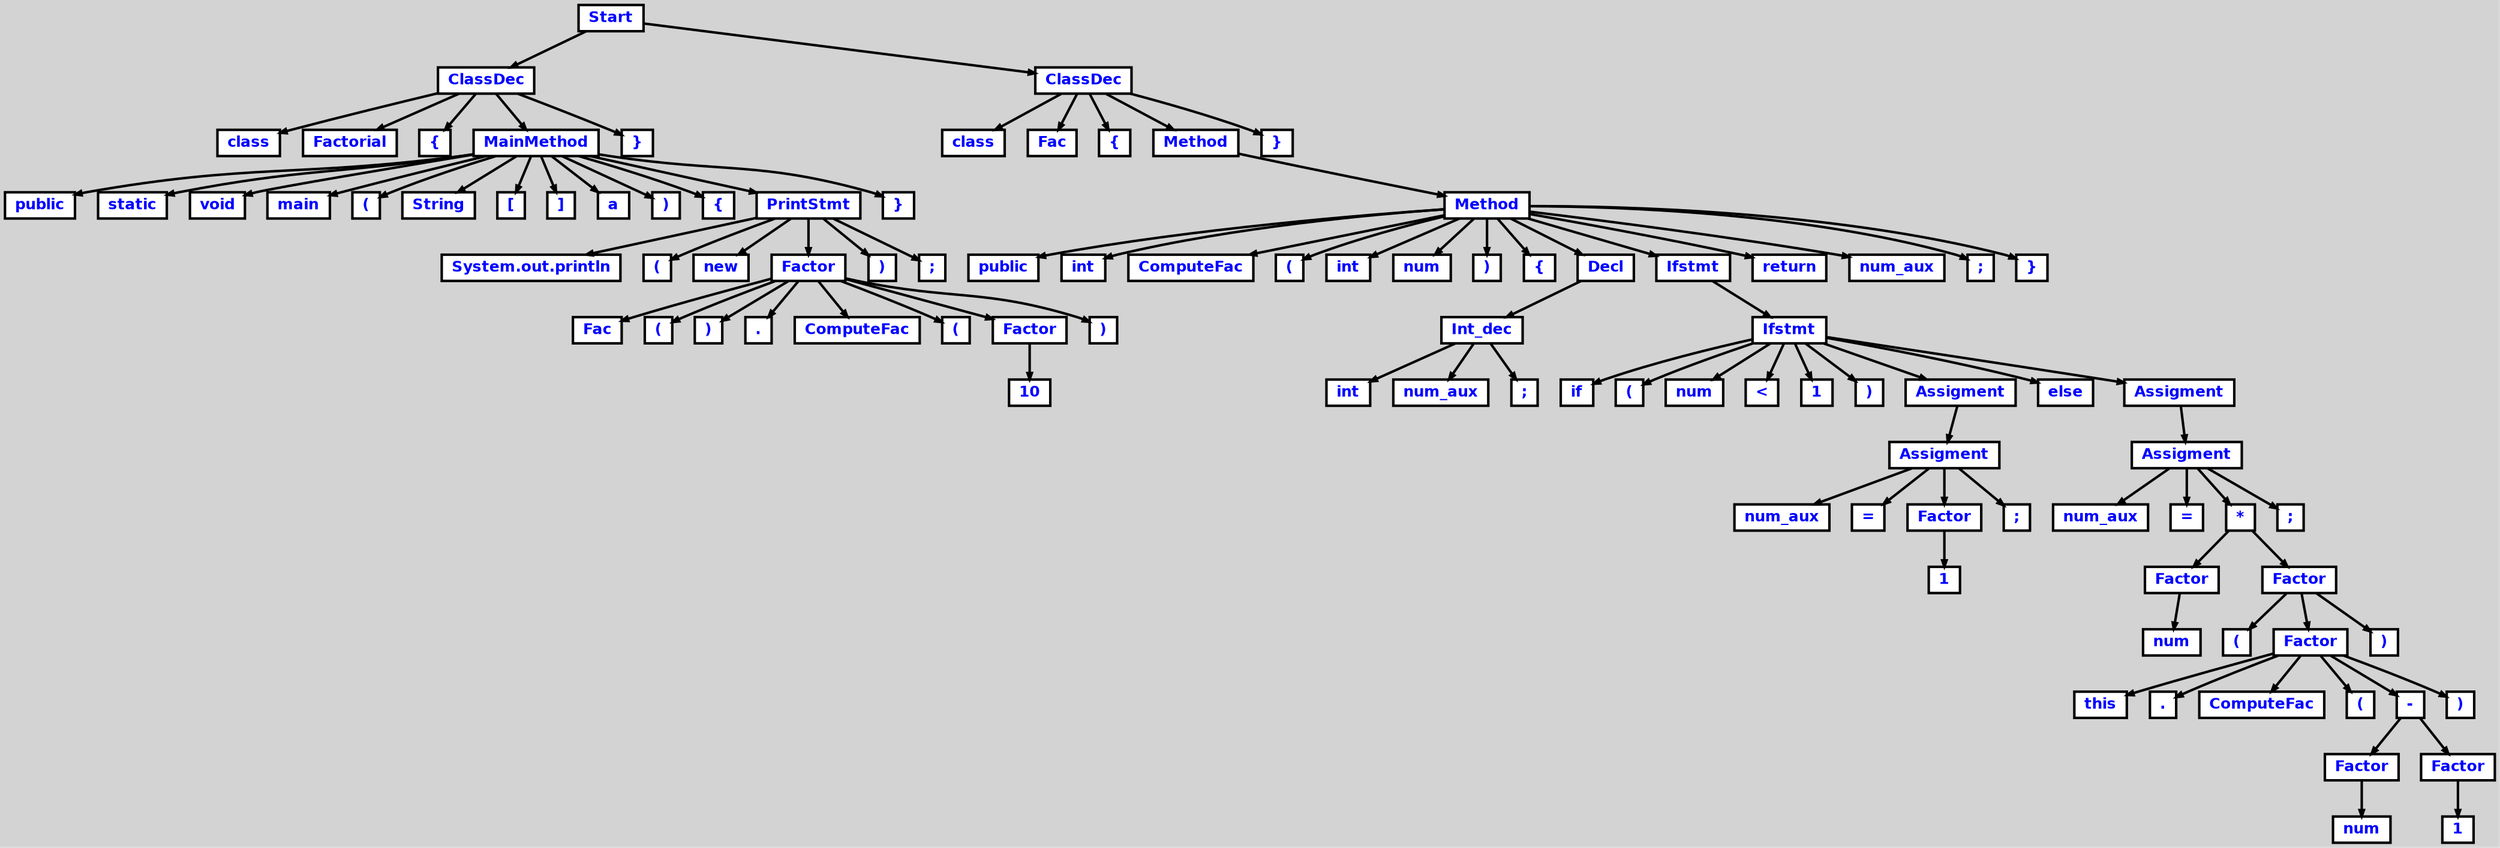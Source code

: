 digraph {

	ordering=out;
	ranksep=.4;
	bgcolor="lightgrey"; node [shape=box, fixedsize=false, fontsize=12, fontname="Helvetica-bold", fontcolor="blue"
		width=.25, height=.25, color="black", fillcolor="white", style="filled, solid, bold"];
	edge [arrowsize=.5, color="black", style="bold"]

  n0 [label="Start"];
  n1 [label="ClassDec"];
  n1 [label="ClassDec"];
  n2 [label="class"];
  n3 [label="Factorial"];
  n4 [label="{"];
  n5 [label="MainMethod"];
  n5 [label="MainMethod"];
  n6 [label="public"];
  n7 [label="static"];
  n8 [label="void"];
  n9 [label="main"];
  n10 [label="("];
  n11 [label="String"];
  n12 [label="["];
  n13 [label="]"];
  n14 [label="a"];
  n15 [label=")"];
  n16 [label="{"];
  n17 [label="PrintStmt"];
  n17 [label="PrintStmt"];
  n18 [label="System.out.println"];
  n19 [label="("];
  n20 [label="new"];
  n21 [label="Factor"];
  n21 [label="Factor"];
  n22 [label="Fac"];
  n23 [label="("];
  n24 [label=")"];
  n25 [label="."];
  n26 [label="ComputeFac"];
  n27 [label="("];
  n28 [label="Factor"];
  n28 [label="Factor"];
  n29 [label="10"];
  n30 [label=")"];
  n31 [label=")"];
  n32 [label=";"];
  n33 [label="}"];
  n34 [label="}"];
  n35 [label="ClassDec"];
  n35 [label="ClassDec"];
  n36 [label="class"];
  n37 [label="Fac"];
  n38 [label="{"];
  n39 [label="Method"];
  n39 [label="Method"];
  n40 [label="Method"];
  n40 [label="Method"];
  n41 [label="public"];
  n42 [label="int"];
  n43 [label="ComputeFac"];
  n44 [label="("];
  n45 [label="int"];
  n46 [label="num"];
  n47 [label=")"];
  n48 [label="{"];
  n49 [label="Decl"];
  n49 [label="Decl"];
  n50 [label="Int_dec"];
  n50 [label="Int_dec"];
  n51 [label="int"];
  n52 [label="num_aux"];
  n53 [label=";"];
  n54 [label="Ifstmt"];
  n54 [label="Ifstmt"];
  n55 [label="Ifstmt"];
  n55 [label="Ifstmt"];
  n56 [label="if"];
  n57 [label="("];
  n58 [label="num"];
  n59 [label="<"];
  n60 [label="1"];
  n61 [label=")"];
  n62 [label="Assigment"];
  n62 [label="Assigment"];
  n63 [label="Assigment"];
  n63 [label="Assigment"];
  n64 [label="num_aux"];
  n65 [label="="];
  n66 [label="Factor"];
  n66 [label="Factor"];
  n67 [label="1"];
  n68 [label=";"];
  n69 [label="else"];
  n70 [label="Assigment"];
  n70 [label="Assigment"];
  n71 [label="Assigment"];
  n71 [label="Assigment"];
  n72 [label="num_aux"];
  n73 [label="="];
  n74 [label="*"];
  n74 [label="*"];
  n75 [label="Factor"];
  n75 [label="Factor"];
  n76 [label="num"];
  n77 [label="Factor"];
  n77 [label="Factor"];
  n78 [label="("];
  n79 [label="Factor"];
  n79 [label="Factor"];
  n80 [label="this"];
  n81 [label="."];
  n82 [label="ComputeFac"];
  n83 [label="("];
  n84 [label="-"];
  n84 [label="-"];
  n85 [label="Factor"];
  n85 [label="Factor"];
  n86 [label="num"];
  n87 [label="Factor"];
  n87 [label="Factor"];
  n88 [label="1"];
  n89 [label=")"];
  n90 [label=")"];
  n91 [label=";"];
  n92 [label="return"];
  n93 [label="num_aux"];
  n94 [label=";"];
  n95 [label="}"];
  n96 [label="}"];

  n0 -> n1 // "Start" -> "ClassDec"
  n1 -> n2 // "ClassDec" -> "class"
  n1 -> n3 // "ClassDec" -> "Factorial"
  n1 -> n4 // "ClassDec" -> "{"
  n1 -> n5 // "ClassDec" -> "MainMethod"
  n5 -> n6 // "MainMethod" -> "public"
  n5 -> n7 // "MainMethod" -> "static"
  n5 -> n8 // "MainMethod" -> "void"
  n5 -> n9 // "MainMethod" -> "main"
  n5 -> n10 // "MainMethod" -> "("
  n5 -> n11 // "MainMethod" -> "String"
  n5 -> n12 // "MainMethod" -> "["
  n5 -> n13 // "MainMethod" -> "]"
  n5 -> n14 // "MainMethod" -> "a"
  n5 -> n15 // "MainMethod" -> ")"
  n5 -> n16 // "MainMethod" -> "{"
  n5 -> n17 // "MainMethod" -> "PrintStmt"
  n17 -> n18 // "PrintStmt" -> "System.out.println"
  n17 -> n19 // "PrintStmt" -> "("
  n17 -> n20 // "PrintStmt" -> "new"
  n17 -> n21 // "PrintStmt" -> "Factor"
  n21 -> n22 // "Factor" -> "Fac"
  n21 -> n23 // "Factor" -> "("
  n21 -> n24 // "Factor" -> ")"
  n21 -> n25 // "Factor" -> "."
  n21 -> n26 // "Factor" -> "ComputeFac"
  n21 -> n27 // "Factor" -> "("
  n21 -> n28 // "Factor" -> "Factor"
  n28 -> n29 // "Factor" -> "10"
  n21 -> n30 // "Factor" -> ")"
  n17 -> n31 // "PrintStmt" -> ")"
  n17 -> n32 // "PrintStmt" -> ";"
  n5 -> n33 // "MainMethod" -> "}"
  n1 -> n34 // "ClassDec" -> "}"
  n0 -> n35 // "Start" -> "ClassDec"
  n35 -> n36 // "ClassDec" -> "class"
  n35 -> n37 // "ClassDec" -> "Fac"
  n35 -> n38 // "ClassDec" -> "{"
  n35 -> n39 // "ClassDec" -> "Method"
  n39 -> n40 // "Method" -> "Method"
  n40 -> n41 // "Method" -> "public"
  n40 -> n42 // "Method" -> "int"
  n40 -> n43 // "Method" -> "ComputeFac"
  n40 -> n44 // "Method" -> "("
  n40 -> n45 // "Method" -> "int"
  n40 -> n46 // "Method" -> "num"
  n40 -> n47 // "Method" -> ")"
  n40 -> n48 // "Method" -> "{"
  n40 -> n49 // "Method" -> "Decl"
  n49 -> n50 // "Decl" -> "Int_dec"
  n50 -> n51 // "Int_dec" -> "int"
  n50 -> n52 // "Int_dec" -> "num_aux"
  n50 -> n53 // "Int_dec" -> ";"
  n40 -> n54 // "Method" -> "Ifstmt"
  n54 -> n55 // "Ifstmt" -> "Ifstmt"
  n55 -> n56 // "Ifstmt" -> "if"
  n55 -> n57 // "Ifstmt" -> "("
  n55 -> n58 // "Ifstmt" -> "num"
  n55 -> n59 // "Ifstmt" -> "<"
  n55 -> n60 // "Ifstmt" -> "1"
  n55 -> n61 // "Ifstmt" -> ")"
  n55 -> n62 // "Ifstmt" -> "Assigment"
  n62 -> n63 // "Assigment" -> "Assigment"
  n63 -> n64 // "Assigment" -> "num_aux"
  n63 -> n65 // "Assigment" -> "="
  n63 -> n66 // "Assigment" -> "Factor"
  n66 -> n67 // "Factor" -> "1"
  n63 -> n68 // "Assigment" -> ";"
  n55 -> n69 // "Ifstmt" -> "else"
  n55 -> n70 // "Ifstmt" -> "Assigment"
  n70 -> n71 // "Assigment" -> "Assigment"
  n71 -> n72 // "Assigment" -> "num_aux"
  n71 -> n73 // "Assigment" -> "="
  n71 -> n74 // "Assigment" -> "*"
  n74 -> n75 // "*" -> "Factor"
  n75 -> n76 // "Factor" -> "num"
  n74 -> n77 // "*" -> "Factor"
  n77 -> n78 // "Factor" -> "("
  n77 -> n79 // "Factor" -> "Factor"
  n79 -> n80 // "Factor" -> "this"
  n79 -> n81 // "Factor" -> "."
  n79 -> n82 // "Factor" -> "ComputeFac"
  n79 -> n83 // "Factor" -> "("
  n79 -> n84 // "Factor" -> "-"
  n84 -> n85 // "-" -> "Factor"
  n85 -> n86 // "Factor" -> "num"
  n84 -> n87 // "-" -> "Factor"
  n87 -> n88 // "Factor" -> "1"
  n79 -> n89 // "Factor" -> ")"
  n77 -> n90 // "Factor" -> ")"
  n71 -> n91 // "Assigment" -> ";"
  n40 -> n92 // "Method" -> "return"
  n40 -> n93 // "Method" -> "num_aux"
  n40 -> n94 // "Method" -> ";"
  n40 -> n95 // "Method" -> "}"
  n35 -> n96 // "ClassDec" -> "}"

}
